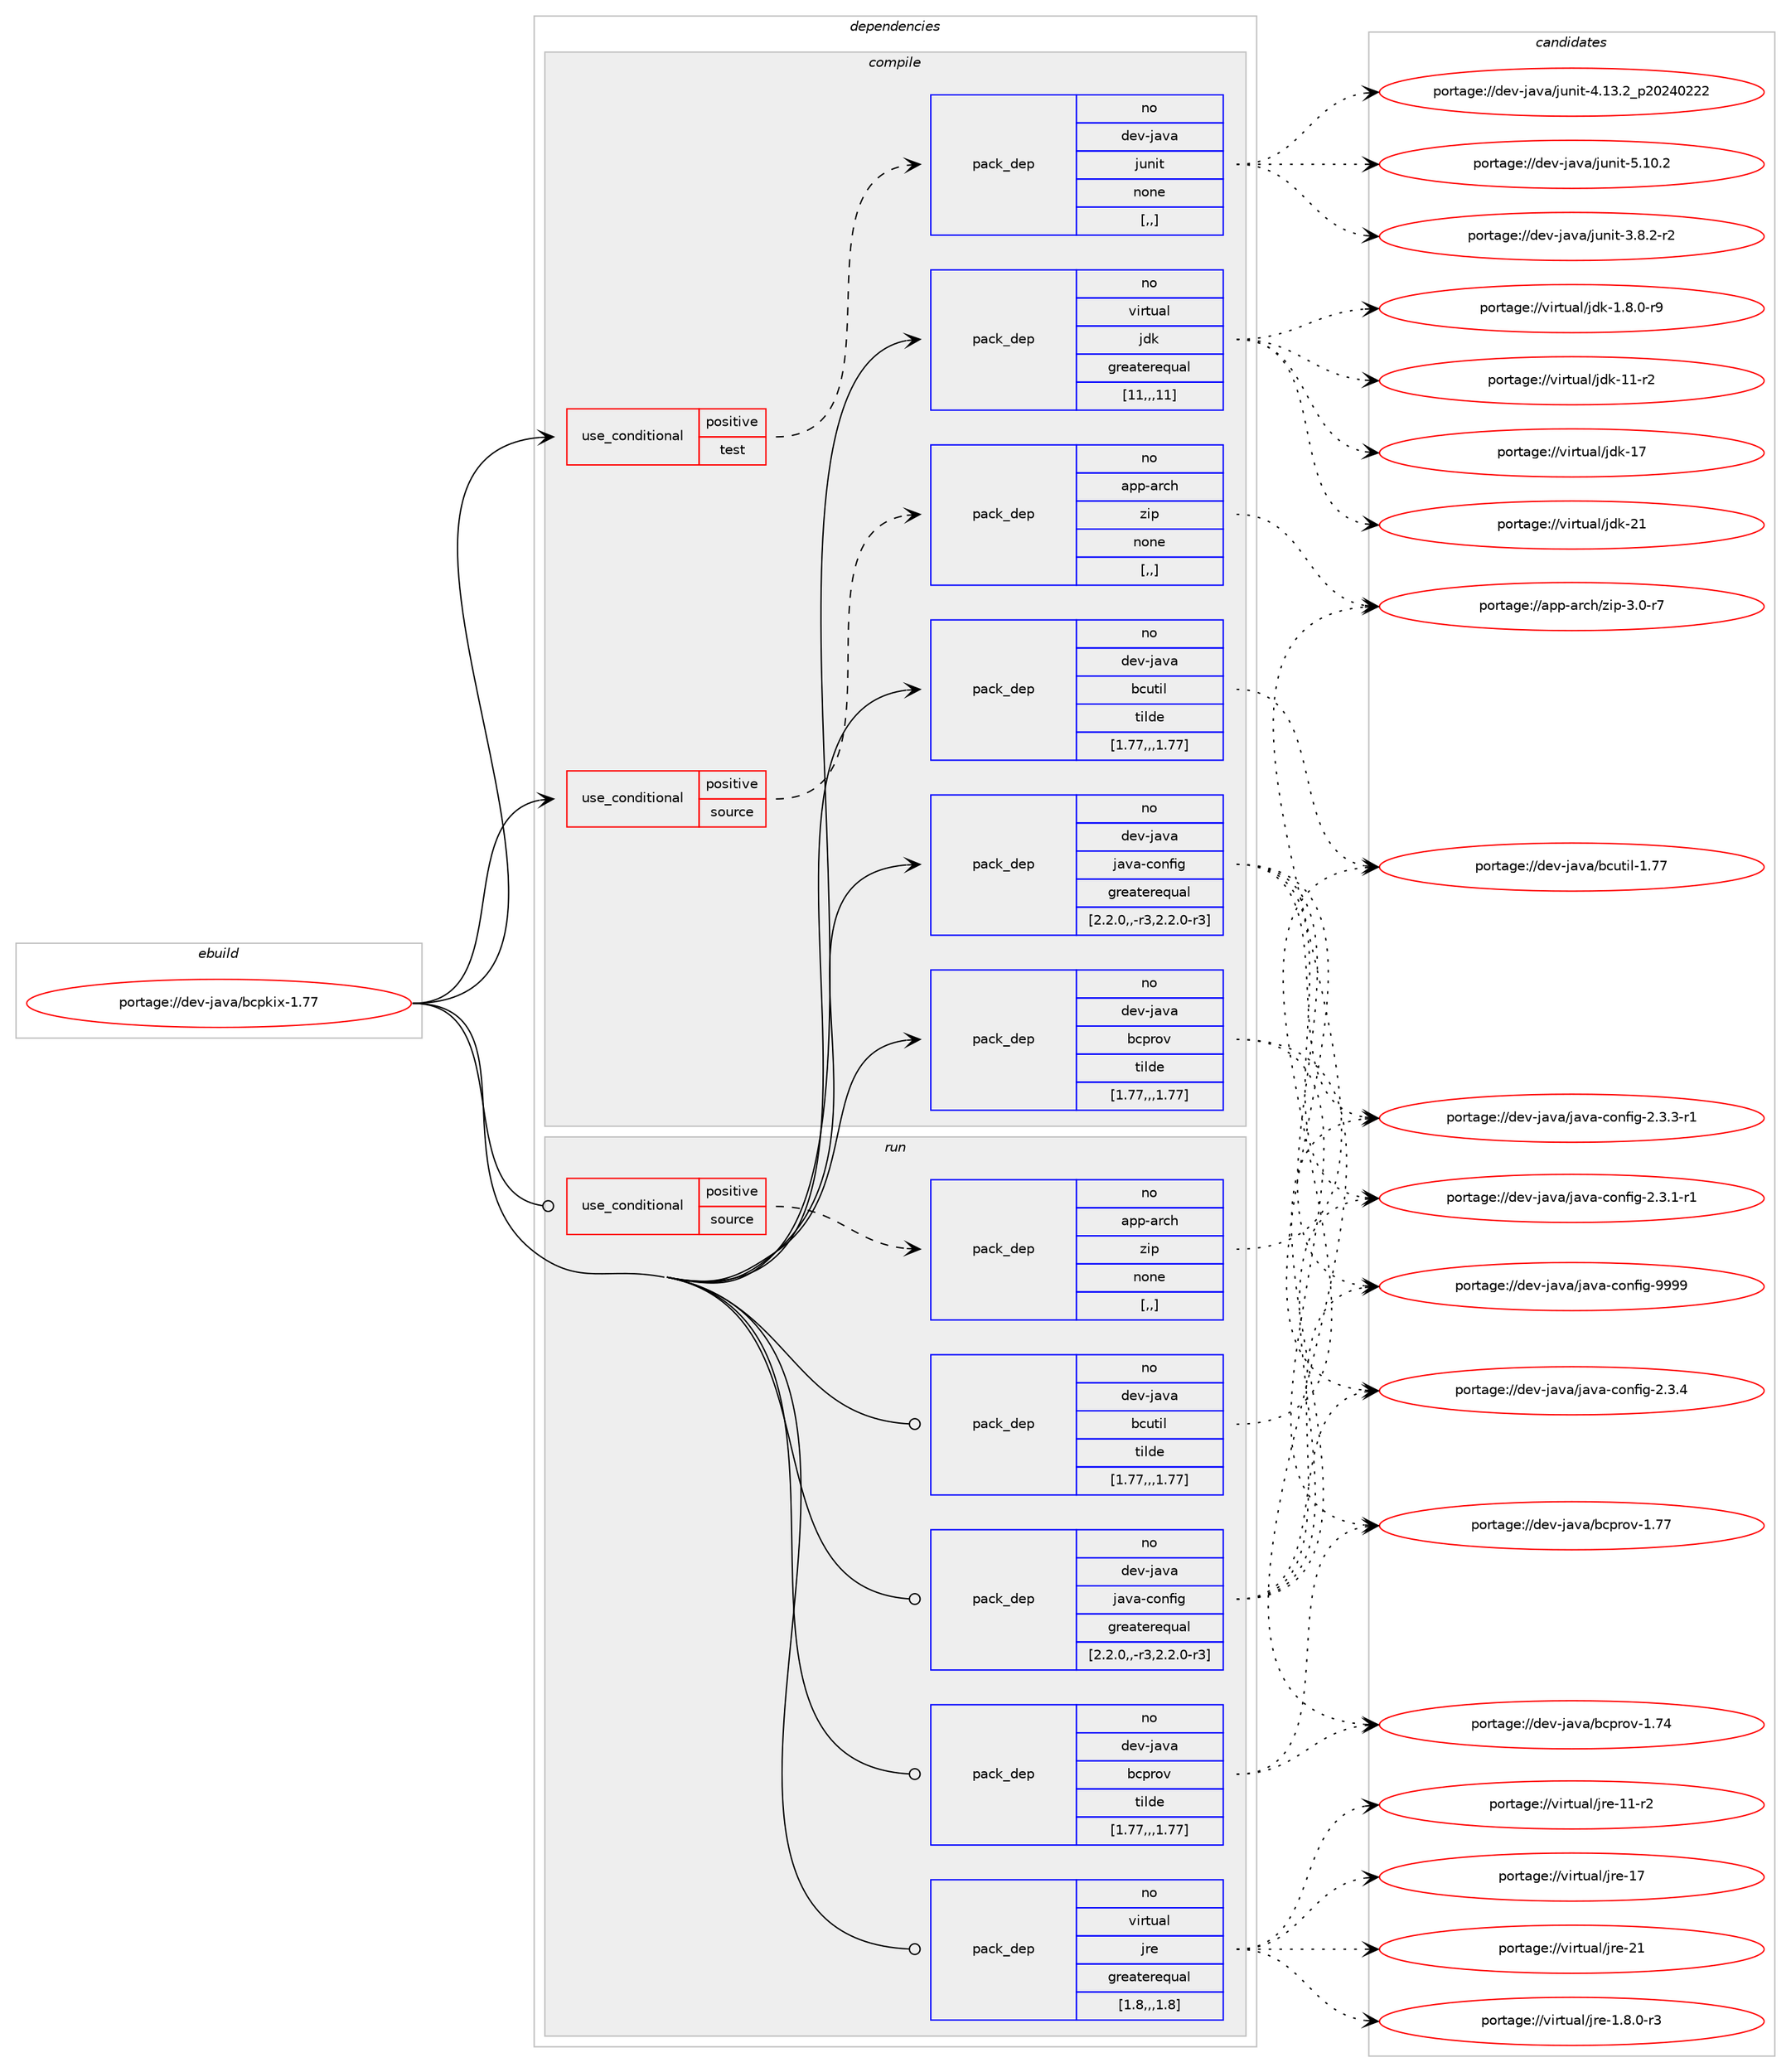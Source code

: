 digraph prolog {

# *************
# Graph options
# *************

newrank=true;
concentrate=true;
compound=true;
graph [rankdir=LR,fontname=Helvetica,fontsize=10,ranksep=1.5];#, ranksep=2.5, nodesep=0.2];
edge  [arrowhead=vee];
node  [fontname=Helvetica,fontsize=10];

# **********
# The ebuild
# **********

subgraph cluster_leftcol {
color=gray;
rank=same;
label=<<i>ebuild</i>>;
id [label="portage://dev-java/bcpkix-1.77", color=red, width=4, href="../dev-java/bcpkix-1.77.svg"];
}

# ****************
# The dependencies
# ****************

subgraph cluster_midcol {
color=gray;
label=<<i>dependencies</i>>;
subgraph cluster_compile {
fillcolor="#eeeeee";
style=filled;
label=<<i>compile</i>>;
subgraph cond20881 {
dependency90575 [label=<<TABLE BORDER="0" CELLBORDER="1" CELLSPACING="0" CELLPADDING="4"><TR><TD ROWSPAN="3" CELLPADDING="10">use_conditional</TD></TR><TR><TD>positive</TD></TR><TR><TD>source</TD></TR></TABLE>>, shape=none, color=red];
subgraph pack68670 {
dependency90576 [label=<<TABLE BORDER="0" CELLBORDER="1" CELLSPACING="0" CELLPADDING="4" WIDTH="220"><TR><TD ROWSPAN="6" CELLPADDING="30">pack_dep</TD></TR><TR><TD WIDTH="110">no</TD></TR><TR><TD>app-arch</TD></TR><TR><TD>zip</TD></TR><TR><TD>none</TD></TR><TR><TD>[,,]</TD></TR></TABLE>>, shape=none, color=blue];
}
dependency90575:e -> dependency90576:w [weight=20,style="dashed",arrowhead="vee"];
}
id:e -> dependency90575:w [weight=20,style="solid",arrowhead="vee"];
subgraph cond20882 {
dependency90577 [label=<<TABLE BORDER="0" CELLBORDER="1" CELLSPACING="0" CELLPADDING="4"><TR><TD ROWSPAN="3" CELLPADDING="10">use_conditional</TD></TR><TR><TD>positive</TD></TR><TR><TD>test</TD></TR></TABLE>>, shape=none, color=red];
subgraph pack68671 {
dependency90578 [label=<<TABLE BORDER="0" CELLBORDER="1" CELLSPACING="0" CELLPADDING="4" WIDTH="220"><TR><TD ROWSPAN="6" CELLPADDING="30">pack_dep</TD></TR><TR><TD WIDTH="110">no</TD></TR><TR><TD>dev-java</TD></TR><TR><TD>junit</TD></TR><TR><TD>none</TD></TR><TR><TD>[,,]</TD></TR></TABLE>>, shape=none, color=blue];
}
dependency90577:e -> dependency90578:w [weight=20,style="dashed",arrowhead="vee"];
}
id:e -> dependency90577:w [weight=20,style="solid",arrowhead="vee"];
subgraph pack68672 {
dependency90579 [label=<<TABLE BORDER="0" CELLBORDER="1" CELLSPACING="0" CELLPADDING="4" WIDTH="220"><TR><TD ROWSPAN="6" CELLPADDING="30">pack_dep</TD></TR><TR><TD WIDTH="110">no</TD></TR><TR><TD>dev-java</TD></TR><TR><TD>bcprov</TD></TR><TR><TD>tilde</TD></TR><TR><TD>[1.77,,,1.77]</TD></TR></TABLE>>, shape=none, color=blue];
}
id:e -> dependency90579:w [weight=20,style="solid",arrowhead="vee"];
subgraph pack68673 {
dependency90580 [label=<<TABLE BORDER="0" CELLBORDER="1" CELLSPACING="0" CELLPADDING="4" WIDTH="220"><TR><TD ROWSPAN="6" CELLPADDING="30">pack_dep</TD></TR><TR><TD WIDTH="110">no</TD></TR><TR><TD>dev-java</TD></TR><TR><TD>bcutil</TD></TR><TR><TD>tilde</TD></TR><TR><TD>[1.77,,,1.77]</TD></TR></TABLE>>, shape=none, color=blue];
}
id:e -> dependency90580:w [weight=20,style="solid",arrowhead="vee"];
subgraph pack68674 {
dependency90581 [label=<<TABLE BORDER="0" CELLBORDER="1" CELLSPACING="0" CELLPADDING="4" WIDTH="220"><TR><TD ROWSPAN="6" CELLPADDING="30">pack_dep</TD></TR><TR><TD WIDTH="110">no</TD></TR><TR><TD>dev-java</TD></TR><TR><TD>java-config</TD></TR><TR><TD>greaterequal</TD></TR><TR><TD>[2.2.0,,-r3,2.2.0-r3]</TD></TR></TABLE>>, shape=none, color=blue];
}
id:e -> dependency90581:w [weight=20,style="solid",arrowhead="vee"];
subgraph pack68675 {
dependency90582 [label=<<TABLE BORDER="0" CELLBORDER="1" CELLSPACING="0" CELLPADDING="4" WIDTH="220"><TR><TD ROWSPAN="6" CELLPADDING="30">pack_dep</TD></TR><TR><TD WIDTH="110">no</TD></TR><TR><TD>virtual</TD></TR><TR><TD>jdk</TD></TR><TR><TD>greaterequal</TD></TR><TR><TD>[11,,,11]</TD></TR></TABLE>>, shape=none, color=blue];
}
id:e -> dependency90582:w [weight=20,style="solid",arrowhead="vee"];
}
subgraph cluster_compileandrun {
fillcolor="#eeeeee";
style=filled;
label=<<i>compile and run</i>>;
}
subgraph cluster_run {
fillcolor="#eeeeee";
style=filled;
label=<<i>run</i>>;
subgraph cond20883 {
dependency90583 [label=<<TABLE BORDER="0" CELLBORDER="1" CELLSPACING="0" CELLPADDING="4"><TR><TD ROWSPAN="3" CELLPADDING="10">use_conditional</TD></TR><TR><TD>positive</TD></TR><TR><TD>source</TD></TR></TABLE>>, shape=none, color=red];
subgraph pack68676 {
dependency90584 [label=<<TABLE BORDER="0" CELLBORDER="1" CELLSPACING="0" CELLPADDING="4" WIDTH="220"><TR><TD ROWSPAN="6" CELLPADDING="30">pack_dep</TD></TR><TR><TD WIDTH="110">no</TD></TR><TR><TD>app-arch</TD></TR><TR><TD>zip</TD></TR><TR><TD>none</TD></TR><TR><TD>[,,]</TD></TR></TABLE>>, shape=none, color=blue];
}
dependency90583:e -> dependency90584:w [weight=20,style="dashed",arrowhead="vee"];
}
id:e -> dependency90583:w [weight=20,style="solid",arrowhead="odot"];
subgraph pack68677 {
dependency90585 [label=<<TABLE BORDER="0" CELLBORDER="1" CELLSPACING="0" CELLPADDING="4" WIDTH="220"><TR><TD ROWSPAN="6" CELLPADDING="30">pack_dep</TD></TR><TR><TD WIDTH="110">no</TD></TR><TR><TD>dev-java</TD></TR><TR><TD>bcprov</TD></TR><TR><TD>tilde</TD></TR><TR><TD>[1.77,,,1.77]</TD></TR></TABLE>>, shape=none, color=blue];
}
id:e -> dependency90585:w [weight=20,style="solid",arrowhead="odot"];
subgraph pack68678 {
dependency90586 [label=<<TABLE BORDER="0" CELLBORDER="1" CELLSPACING="0" CELLPADDING="4" WIDTH="220"><TR><TD ROWSPAN="6" CELLPADDING="30">pack_dep</TD></TR><TR><TD WIDTH="110">no</TD></TR><TR><TD>dev-java</TD></TR><TR><TD>bcutil</TD></TR><TR><TD>tilde</TD></TR><TR><TD>[1.77,,,1.77]</TD></TR></TABLE>>, shape=none, color=blue];
}
id:e -> dependency90586:w [weight=20,style="solid",arrowhead="odot"];
subgraph pack68679 {
dependency90587 [label=<<TABLE BORDER="0" CELLBORDER="1" CELLSPACING="0" CELLPADDING="4" WIDTH="220"><TR><TD ROWSPAN="6" CELLPADDING="30">pack_dep</TD></TR><TR><TD WIDTH="110">no</TD></TR><TR><TD>dev-java</TD></TR><TR><TD>java-config</TD></TR><TR><TD>greaterequal</TD></TR><TR><TD>[2.2.0,,-r3,2.2.0-r3]</TD></TR></TABLE>>, shape=none, color=blue];
}
id:e -> dependency90587:w [weight=20,style="solid",arrowhead="odot"];
subgraph pack68680 {
dependency90588 [label=<<TABLE BORDER="0" CELLBORDER="1" CELLSPACING="0" CELLPADDING="4" WIDTH="220"><TR><TD ROWSPAN="6" CELLPADDING="30">pack_dep</TD></TR><TR><TD WIDTH="110">no</TD></TR><TR><TD>virtual</TD></TR><TR><TD>jre</TD></TR><TR><TD>greaterequal</TD></TR><TR><TD>[1.8,,,1.8]</TD></TR></TABLE>>, shape=none, color=blue];
}
id:e -> dependency90588:w [weight=20,style="solid",arrowhead="odot"];
}
}

# **************
# The candidates
# **************

subgraph cluster_choices {
rank=same;
color=gray;
label=<<i>candidates</i>>;

subgraph choice68670 {
color=black;
nodesep=1;
choice9711211245971149910447122105112455146484511455 [label="portage://app-arch/zip-3.0-r7", color=red, width=4,href="../app-arch/zip-3.0-r7.svg"];
dependency90576:e -> choice9711211245971149910447122105112455146484511455:w [style=dotted,weight="100"];
}
subgraph choice68671 {
color=black;
nodesep=1;
choice100101118451069711897471061171101051164551465646504511450 [label="portage://dev-java/junit-3.8.2-r2", color=red, width=4,href="../dev-java/junit-3.8.2-r2.svg"];
choice1001011184510697118974710611711010511645524649514650951125048505248505050 [label="portage://dev-java/junit-4.13.2_p20240222", color=red, width=4,href="../dev-java/junit-4.13.2_p20240222.svg"];
choice1001011184510697118974710611711010511645534649484650 [label="portage://dev-java/junit-5.10.2", color=red, width=4,href="../dev-java/junit-5.10.2.svg"];
dependency90578:e -> choice100101118451069711897471061171101051164551465646504511450:w [style=dotted,weight="100"];
dependency90578:e -> choice1001011184510697118974710611711010511645524649514650951125048505248505050:w [style=dotted,weight="100"];
dependency90578:e -> choice1001011184510697118974710611711010511645534649484650:w [style=dotted,weight="100"];
}
subgraph choice68672 {
color=black;
nodesep=1;
choice1001011184510697118974798991121141111184549465552 [label="portage://dev-java/bcprov-1.74", color=red, width=4,href="../dev-java/bcprov-1.74.svg"];
choice1001011184510697118974798991121141111184549465555 [label="portage://dev-java/bcprov-1.77", color=red, width=4,href="../dev-java/bcprov-1.77.svg"];
dependency90579:e -> choice1001011184510697118974798991121141111184549465552:w [style=dotted,weight="100"];
dependency90579:e -> choice1001011184510697118974798991121141111184549465555:w [style=dotted,weight="100"];
}
subgraph choice68673 {
color=black;
nodesep=1;
choice1001011184510697118974798991171161051084549465555 [label="portage://dev-java/bcutil-1.77", color=red, width=4,href="../dev-java/bcutil-1.77.svg"];
dependency90580:e -> choice1001011184510697118974798991171161051084549465555:w [style=dotted,weight="100"];
}
subgraph choice68674 {
color=black;
nodesep=1;
choice10010111845106971189747106971189745991111101021051034550465146494511449 [label="portage://dev-java/java-config-2.3.1-r1", color=red, width=4,href="../dev-java/java-config-2.3.1-r1.svg"];
choice10010111845106971189747106971189745991111101021051034550465146514511449 [label="portage://dev-java/java-config-2.3.3-r1", color=red, width=4,href="../dev-java/java-config-2.3.3-r1.svg"];
choice1001011184510697118974710697118974599111110102105103455046514652 [label="portage://dev-java/java-config-2.3.4", color=red, width=4,href="../dev-java/java-config-2.3.4.svg"];
choice10010111845106971189747106971189745991111101021051034557575757 [label="portage://dev-java/java-config-9999", color=red, width=4,href="../dev-java/java-config-9999.svg"];
dependency90581:e -> choice10010111845106971189747106971189745991111101021051034550465146494511449:w [style=dotted,weight="100"];
dependency90581:e -> choice10010111845106971189747106971189745991111101021051034550465146514511449:w [style=dotted,weight="100"];
dependency90581:e -> choice1001011184510697118974710697118974599111110102105103455046514652:w [style=dotted,weight="100"];
dependency90581:e -> choice10010111845106971189747106971189745991111101021051034557575757:w [style=dotted,weight="100"];
}
subgraph choice68675 {
color=black;
nodesep=1;
choice11810511411611797108471061001074549465646484511457 [label="portage://virtual/jdk-1.8.0-r9", color=red, width=4,href="../virtual/jdk-1.8.0-r9.svg"];
choice11810511411611797108471061001074549494511450 [label="portage://virtual/jdk-11-r2", color=red, width=4,href="../virtual/jdk-11-r2.svg"];
choice1181051141161179710847106100107454955 [label="portage://virtual/jdk-17", color=red, width=4,href="../virtual/jdk-17.svg"];
choice1181051141161179710847106100107455049 [label="portage://virtual/jdk-21", color=red, width=4,href="../virtual/jdk-21.svg"];
dependency90582:e -> choice11810511411611797108471061001074549465646484511457:w [style=dotted,weight="100"];
dependency90582:e -> choice11810511411611797108471061001074549494511450:w [style=dotted,weight="100"];
dependency90582:e -> choice1181051141161179710847106100107454955:w [style=dotted,weight="100"];
dependency90582:e -> choice1181051141161179710847106100107455049:w [style=dotted,weight="100"];
}
subgraph choice68676 {
color=black;
nodesep=1;
choice9711211245971149910447122105112455146484511455 [label="portage://app-arch/zip-3.0-r7", color=red, width=4,href="../app-arch/zip-3.0-r7.svg"];
dependency90584:e -> choice9711211245971149910447122105112455146484511455:w [style=dotted,weight="100"];
}
subgraph choice68677 {
color=black;
nodesep=1;
choice1001011184510697118974798991121141111184549465552 [label="portage://dev-java/bcprov-1.74", color=red, width=4,href="../dev-java/bcprov-1.74.svg"];
choice1001011184510697118974798991121141111184549465555 [label="portage://dev-java/bcprov-1.77", color=red, width=4,href="../dev-java/bcprov-1.77.svg"];
dependency90585:e -> choice1001011184510697118974798991121141111184549465552:w [style=dotted,weight="100"];
dependency90585:e -> choice1001011184510697118974798991121141111184549465555:w [style=dotted,weight="100"];
}
subgraph choice68678 {
color=black;
nodesep=1;
choice1001011184510697118974798991171161051084549465555 [label="portage://dev-java/bcutil-1.77", color=red, width=4,href="../dev-java/bcutil-1.77.svg"];
dependency90586:e -> choice1001011184510697118974798991171161051084549465555:w [style=dotted,weight="100"];
}
subgraph choice68679 {
color=black;
nodesep=1;
choice10010111845106971189747106971189745991111101021051034550465146494511449 [label="portage://dev-java/java-config-2.3.1-r1", color=red, width=4,href="../dev-java/java-config-2.3.1-r1.svg"];
choice10010111845106971189747106971189745991111101021051034550465146514511449 [label="portage://dev-java/java-config-2.3.3-r1", color=red, width=4,href="../dev-java/java-config-2.3.3-r1.svg"];
choice1001011184510697118974710697118974599111110102105103455046514652 [label="portage://dev-java/java-config-2.3.4", color=red, width=4,href="../dev-java/java-config-2.3.4.svg"];
choice10010111845106971189747106971189745991111101021051034557575757 [label="portage://dev-java/java-config-9999", color=red, width=4,href="../dev-java/java-config-9999.svg"];
dependency90587:e -> choice10010111845106971189747106971189745991111101021051034550465146494511449:w [style=dotted,weight="100"];
dependency90587:e -> choice10010111845106971189747106971189745991111101021051034550465146514511449:w [style=dotted,weight="100"];
dependency90587:e -> choice1001011184510697118974710697118974599111110102105103455046514652:w [style=dotted,weight="100"];
dependency90587:e -> choice10010111845106971189747106971189745991111101021051034557575757:w [style=dotted,weight="100"];
}
subgraph choice68680 {
color=black;
nodesep=1;
choice11810511411611797108471061141014549465646484511451 [label="portage://virtual/jre-1.8.0-r3", color=red, width=4,href="../virtual/jre-1.8.0-r3.svg"];
choice11810511411611797108471061141014549494511450 [label="portage://virtual/jre-11-r2", color=red, width=4,href="../virtual/jre-11-r2.svg"];
choice1181051141161179710847106114101454955 [label="portage://virtual/jre-17", color=red, width=4,href="../virtual/jre-17.svg"];
choice1181051141161179710847106114101455049 [label="portage://virtual/jre-21", color=red, width=4,href="../virtual/jre-21.svg"];
dependency90588:e -> choice11810511411611797108471061141014549465646484511451:w [style=dotted,weight="100"];
dependency90588:e -> choice11810511411611797108471061141014549494511450:w [style=dotted,weight="100"];
dependency90588:e -> choice1181051141161179710847106114101454955:w [style=dotted,weight="100"];
dependency90588:e -> choice1181051141161179710847106114101455049:w [style=dotted,weight="100"];
}
}

}
